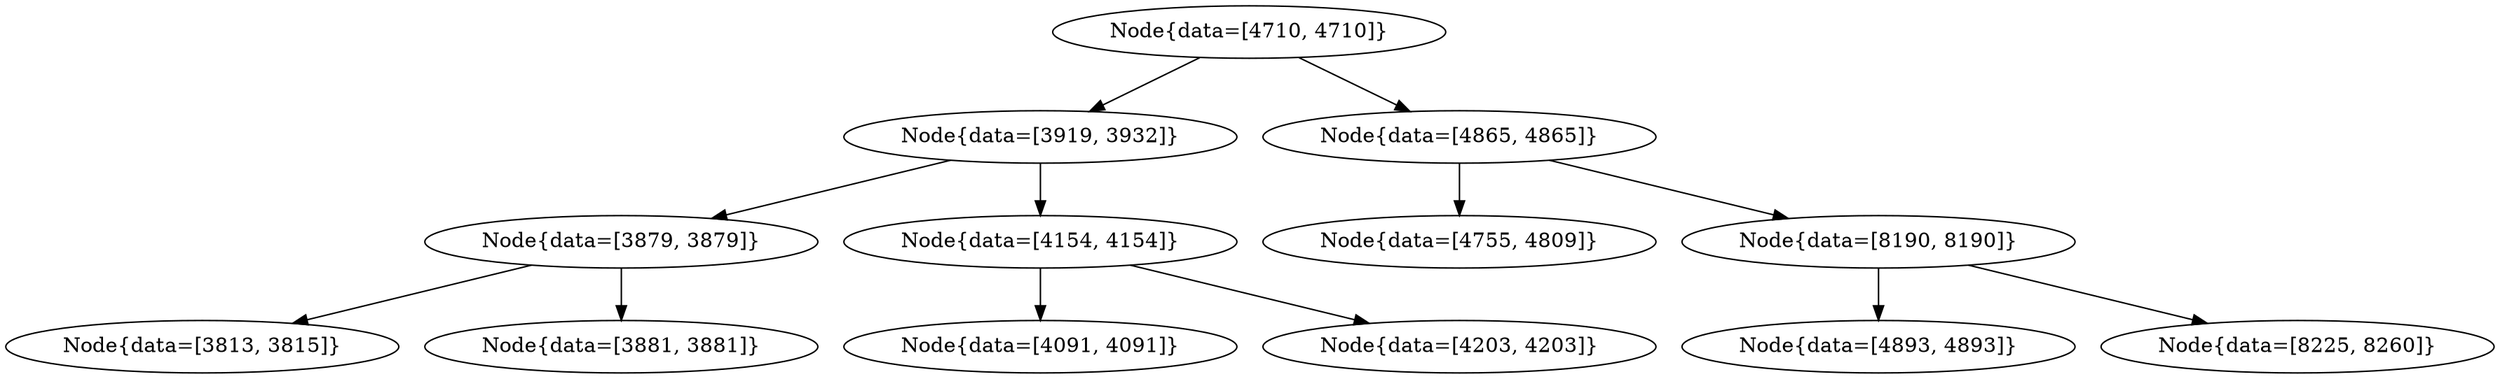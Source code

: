digraph G{
225009565 [label="Node{data=[4710, 4710]}"]
225009565 -> 131789159
131789159 [label="Node{data=[3919, 3932]}"]
131789159 -> 1844762865
1844762865 [label="Node{data=[3879, 3879]}"]
1844762865 -> 1935350482
1935350482 [label="Node{data=[3813, 3815]}"]
1844762865 -> 881407635
881407635 [label="Node{data=[3881, 3881]}"]
131789159 -> 1678289068
1678289068 [label="Node{data=[4154, 4154]}"]
1678289068 -> 795924364
795924364 [label="Node{data=[4091, 4091]}"]
1678289068 -> 72795450
72795450 [label="Node{data=[4203, 4203]}"]
225009565 -> 2031507085
2031507085 [label="Node{data=[4865, 4865]}"]
2031507085 -> 1492835531
1492835531 [label="Node{data=[4755, 4809]}"]
2031507085 -> 1897905391
1897905391 [label="Node{data=[8190, 8190]}"]
1897905391 -> 1137887459
1137887459 [label="Node{data=[4893, 4893]}"]
1897905391 -> 146496554
146496554 [label="Node{data=[8225, 8260]}"]
}